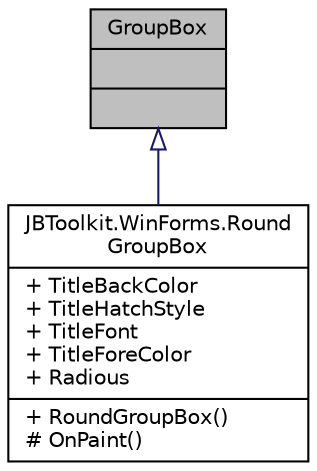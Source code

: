 digraph "GroupBox"
{
 // LATEX_PDF_SIZE
  edge [fontname="Helvetica",fontsize="10",labelfontname="Helvetica",labelfontsize="10"];
  node [fontname="Helvetica",fontsize="10",shape=record];
  Node1 [label="{GroupBox\n||}",height=0.2,width=0.4,color="black", fillcolor="grey75", style="filled", fontcolor="black",tooltip=" "];
  Node1 -> Node2 [dir="back",color="midnightblue",fontsize="10",style="solid",arrowtail="onormal",fontname="Helvetica"];
  Node2 [label="{JBToolkit.WinForms.Round\lGroupBox\n|+ TitleBackColor\l+ TitleHatchStyle\l+ TitleFont\l+ TitleForeColor\l+ Radious\l|+ RoundGroupBox()\l# OnPaint()\l}",height=0.2,width=0.4,color="black", fillcolor="white", style="filled",URL="$d2/d8d/class_j_b_toolkit_1_1_win_forms_1_1_round_group_box.html",tooltip=" "];
}
